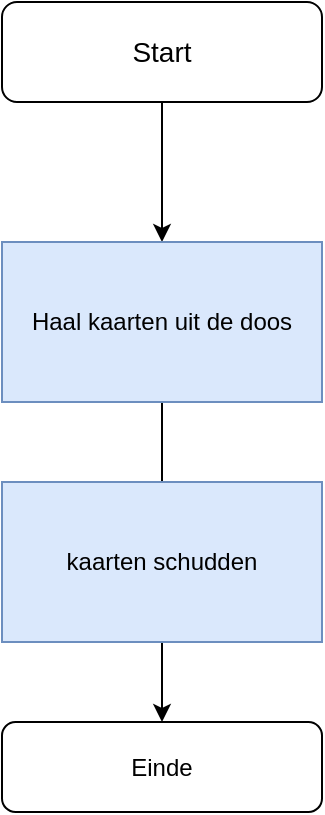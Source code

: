 <mxfile version="23.1.2" type="device">
  <diagram name="Pagina-1" id="G2WcnufmXyJeerqcNPcw">
    <mxGraphModel dx="1002" dy="543" grid="1" gridSize="10" guides="1" tooltips="1" connect="1" arrows="1" fold="1" page="1" pageScale="1" pageWidth="827" pageHeight="1169" math="0" shadow="0">
      <root>
        <mxCell id="0" />
        <mxCell id="1" parent="0" />
        <mxCell id="L3T2Oq2BrkUxsIICl3AK-6" value="" style="edgeStyle=orthogonalEdgeStyle;rounded=0;orthogonalLoop=1;jettySize=auto;html=1;" edge="1" parent="1" source="L3T2Oq2BrkUxsIICl3AK-7" target="L3T2Oq2BrkUxsIICl3AK-5">
          <mxGeometry relative="1" as="geometry" />
        </mxCell>
        <mxCell id="L3T2Oq2BrkUxsIICl3AK-1" value="&lt;span style=&quot;font-size: 14px;&quot;&gt;Start&lt;/span&gt;" style="rounded=1;whiteSpace=wrap;html=1;" vertex="1" parent="1">
          <mxGeometry x="320" y="40" width="160" height="50" as="geometry" />
        </mxCell>
        <mxCell id="L3T2Oq2BrkUxsIICl3AK-5" value="Einde" style="whiteSpace=wrap;html=1;rounded=1;" vertex="1" parent="1">
          <mxGeometry x="320" y="400" width="160" height="45" as="geometry" />
        </mxCell>
        <mxCell id="L3T2Oq2BrkUxsIICl3AK-8" value="kaarten schudden" style="rounded=0;whiteSpace=wrap;html=1;fillColor=#dae8fc;strokeColor=#6c8ebf;" vertex="1" parent="1">
          <mxGeometry x="320" y="280" width="160" height="80" as="geometry" />
        </mxCell>
        <mxCell id="L3T2Oq2BrkUxsIICl3AK-9" value="" style="edgeStyle=orthogonalEdgeStyle;rounded=0;orthogonalLoop=1;jettySize=auto;html=1;" edge="1" parent="1" source="L3T2Oq2BrkUxsIICl3AK-1" target="L3T2Oq2BrkUxsIICl3AK-7">
          <mxGeometry relative="1" as="geometry">
            <mxPoint x="400" y="90" as="sourcePoint" />
            <mxPoint x="400" y="400" as="targetPoint" />
          </mxGeometry>
        </mxCell>
        <mxCell id="L3T2Oq2BrkUxsIICl3AK-7" value="Haal kaarten uit de doos" style="rounded=0;whiteSpace=wrap;html=1;fillColor=#dae8fc;strokeColor=#6c8ebf;" vertex="1" parent="1">
          <mxGeometry x="320" y="160" width="160" height="80" as="geometry" />
        </mxCell>
      </root>
    </mxGraphModel>
  </diagram>
</mxfile>
